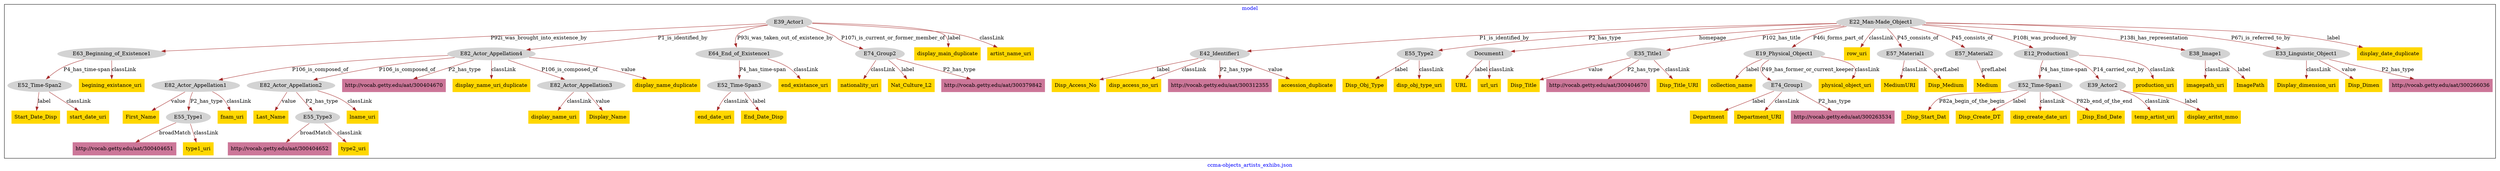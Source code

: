 digraph n0 {
fontcolor="blue"
remincross="true"
label="ccma-objects_artists_exhibs.json"
subgraph cluster {
label="model"
n2[style="filled",color="white",fillcolor="lightgray",label="E42_Identifier1"];
n3[shape="plaintext",style="filled",fillcolor="gold",label="Disp_Access_No"];
n4[style="filled",color="white",fillcolor="lightgray",label="E22_Man-Made_Object1"];
n5[style="filled",color="white",fillcolor="lightgray",label="E55_Type2"];
n6[style="filled",color="white",fillcolor="lightgray",label="E52_Time-Span3"];
n7[shape="plaintext",style="filled",fillcolor="gold",label="end_date_uri"];
n8[style="filled",color="white",fillcolor="lightgray",label="Document1"];
n9[shape="plaintext",style="filled",fillcolor="gold",label="URL"];
n10[style="filled",color="white",fillcolor="lightgray",label="E52_Time-Span2"];
n11[shape="plaintext",style="filled",fillcolor="gold",label="Start_Date_Disp"];
n12[shape="plaintext",style="filled",fillcolor="gold",label="disp_access_no_uri"];
n13[style="filled",color="white",fillcolor="lightgray",label="E82_Actor_Appellation1"];
n14[shape="plaintext",style="filled",fillcolor="gold",label="First_Name"];
n15[style="filled",color="white",fillcolor="lightgray",label="E82_Actor_Appellation2"];
n16[shape="plaintext",style="filled",fillcolor="gold",label="Last_Name"];
n17[style="filled",color="white",fillcolor="lightgray",label="E39_Actor1"];
n18[style="filled",color="white",fillcolor="lightgray",label="E63_Beginning_of_Existence1"];
n19[style="filled",color="white",fillcolor="lightgray",label="E82_Actor_Appellation4"];
n20[shape="plaintext",style="filled",fillcolor="#CC7799",label="http://vocab.getty.edu/aat/300404670"];
n21[style="filled",color="white",fillcolor="lightgray",label="E52_Time-Span1"];
n22[shape="plaintext",style="filled",fillcolor="gold",label="_Disp_Start_Dat"];
n23[style="filled",color="white",fillcolor="lightgray",label="E55_Type1"];
n24[shape="plaintext",style="filled",fillcolor="#CC7799",label="http://vocab.getty.edu/aat/300404651"];
n25[style="filled",color="white",fillcolor="lightgray",label="E55_Type3"];
n26[shape="plaintext",style="filled",fillcolor="#CC7799",label="http://vocab.getty.edu/aat/300404652"];
n27[shape="plaintext",style="filled",fillcolor="gold",label="display_name_uri_duplicate"];
n28[style="filled",color="white",fillcolor="lightgray",label="E82_Actor_Appellation3"];
n29[shape="plaintext",style="filled",fillcolor="gold",label="display_name_uri"];
n30[style="filled",color="white",fillcolor="lightgray",label="E64_End_of_Existence1"];
n31[shape="plaintext",style="filled",fillcolor="gold",label="end_existance_uri"];
n32[style="filled",color="white",fillcolor="lightgray",label="E74_Group2"];
n33[shape="plaintext",style="filled",fillcolor="gold",label="nationality_uri"];
n34[style="filled",color="white",fillcolor="lightgray",label="E35_Title1"];
n35[shape="plaintext",style="filled",fillcolor="gold",label="Disp_Title"];
n36[style="filled",color="white",fillcolor="lightgray",label="E19_Physical_Object1"];
n37[shape="plaintext",style="filled",fillcolor="gold",label="collection_name"];
n38[shape="plaintext",style="filled",fillcolor="#CC7799",label="http://vocab.getty.edu/aat/300404670"];
n39[shape="plaintext",style="filled",fillcolor="gold",label="Disp_Obj_Type"];
n40[shape="plaintext",style="filled",fillcolor="gold",label="row_uri"];
n41[shape="plaintext",style="filled",fillcolor="gold",label="type1_uri"];
n42[style="filled",color="white",fillcolor="lightgray",label="E57_Material1"];
n43[shape="plaintext",style="filled",fillcolor="gold",label="url_uri"];
n44[style="filled",color="white",fillcolor="lightgray",label="E57_Material2"];
n45[style="filled",color="white",fillcolor="lightgray",label="E12_Production1"];
n46[style="filled",color="white",fillcolor="lightgray",label="E39_Actor2"];
n47[shape="plaintext",style="filled",fillcolor="gold",label="End_Date_Disp"];
n48[shape="plaintext",style="filled",fillcolor="gold",label="temp_artist_uri"];
n49[shape="plaintext",style="filled",fillcolor="gold",label="lname_uri"];
n50[style="filled",color="white",fillcolor="lightgray",label="E38_Image1"];
n51[shape="plaintext",style="filled",fillcolor="gold",label="disp_obj_type_uri"];
n52[shape="plaintext",style="filled",fillcolor="gold",label="imagepath_uri"];
n53[shape="plaintext",style="filled",fillcolor="gold",label="Nat_Culture_L2"];
n54[shape="plaintext",style="filled",fillcolor="gold",label="type2_uri"];
n55[shape="plaintext",style="filled",fillcolor="gold",label="Medium"];
n56[style="filled",color="white",fillcolor="lightgray",label="E74_Group1"];
n57[shape="plaintext",style="filled",fillcolor="gold",label="Department"];
n58[shape="plaintext",style="filled",fillcolor="gold",label="ImagePath"];
n59[shape="plaintext",style="filled",fillcolor="gold",label="Department_URI"];
n60[shape="plaintext",style="filled",fillcolor="gold",label="MediumURI"];
n61[shape="plaintext",style="filled",fillcolor="gold",label="display_main_duplicate"];
n62[shape="plaintext",style="filled",fillcolor="gold",label="fnam_uri"];
n63[shape="plaintext",style="filled",fillcolor="gold",label="Disp_Medium"];
n64[shape="plaintext",style="filled",fillcolor="gold",label="physical_object_uri"];
n65[shape="plaintext",style="filled",fillcolor="gold",label="artist_name_uri"];
n66[shape="plaintext",style="filled",fillcolor="#CC7799",label="http://vocab.getty.edu/aat/300379842"];
n67[shape="plaintext",style="filled",fillcolor="gold",label="display_name_duplicate"];
n68[style="filled",color="white",fillcolor="lightgray",label="E33_Linguistic_Object1"];
n69[shape="plaintext",style="filled",fillcolor="gold",label="Display_dimension_uri"];
n70[shape="plaintext",style="filled",fillcolor="gold",label="Disp_Create_DT"];
n71[shape="plaintext",style="filled",fillcolor="gold",label="start_date_uri"];
n72[shape="plaintext",style="filled",fillcolor="gold",label="production_uri"];
n73[shape="plaintext",style="filled",fillcolor="#CC7799",label="http://vocab.getty.edu/aat/300263534"];
n74[shape="plaintext",style="filled",fillcolor="gold",label="disp_create_date_uri"];
n75[shape="plaintext",style="filled",fillcolor="gold",label="display_aritst_mmo"];
n76[shape="plaintext",style="filled",fillcolor="gold",label="Disp_Dimen"];
n77[shape="plaintext",style="filled",fillcolor="gold",label="Display_Name"];
n78[shape="plaintext",style="filled",fillcolor="gold",label="Disp_Title_URI"];
n79[shape="plaintext",style="filled",fillcolor="gold",label="display_date_duplicate"];
n80[shape="plaintext",style="filled",fillcolor="#CC7799",label="http://vocab.getty.edu/aat/300312355"];
n81[shape="plaintext",style="filled",fillcolor="gold",label="accession_duplicate"];
n82[shape="plaintext",style="filled",fillcolor="gold",label="begining_existance_uri"];
n83[shape="plaintext",style="filled",fillcolor="#CC7799",label="http://vocab.getty.edu/aat/300266036"];
n84[shape="plaintext",style="filled",fillcolor="gold",label="_Disp_End_Date"];
}
n2 -> n3[color="brown",fontcolor="black",label="label"]
n4 -> n5[color="brown",fontcolor="black",label="P2_has_type"]
n6 -> n7[color="brown",fontcolor="black",label="classLink"]
n8 -> n9[color="brown",fontcolor="black",label="label"]
n10 -> n11[color="brown",fontcolor="black",label="label"]
n2 -> n12[color="brown",fontcolor="black",label="classLink"]
n13 -> n14[color="brown",fontcolor="black",label="value"]
n15 -> n16[color="brown",fontcolor="black",label="value"]
n17 -> n18[color="brown",fontcolor="black",label="P92i_was_brought_into_existence_by"]
n19 -> n20[color="brown",fontcolor="black",label="P2_has_type"]
n21 -> n22[color="brown",fontcolor="black",label="P82a_begin_of_the_begin"]
n23 -> n24[color="brown",fontcolor="black",label="broadMatch"]
n25 -> n26[color="brown",fontcolor="black",label="broadMatch"]
n19 -> n27[color="brown",fontcolor="black",label="classLink"]
n17 -> n19[color="brown",fontcolor="black",label="P1_is_identified_by"]
n28 -> n29[color="brown",fontcolor="black",label="classLink"]
n15 -> n25[color="brown",fontcolor="black",label="P2_has_type"]
n30 -> n31[color="brown",fontcolor="black",label="classLink"]
n32 -> n33[color="brown",fontcolor="black",label="classLink"]
n34 -> n35[color="brown",fontcolor="black",label="value"]
n36 -> n37[color="brown",fontcolor="black",label="label"]
n34 -> n38[color="brown",fontcolor="black",label="P2_has_type"]
n5 -> n39[color="brown",fontcolor="black",label="label"]
n4 -> n40[color="brown",fontcolor="black",label="classLink"]
n23 -> n41[color="brown",fontcolor="black",label="classLink"]
n4 -> n42[color="brown",fontcolor="black",label="P45_consists_of"]
n8 -> n43[color="brown",fontcolor="black",label="classLink"]
n4 -> n44[color="brown",fontcolor="black",label="P45_consists_of"]
n30 -> n6[color="brown",fontcolor="black",label="P4_has_time-span"]
n45 -> n46[color="brown",fontcolor="black",label="P14_carried_out_by"]
n6 -> n47[color="brown",fontcolor="black",label="label"]
n46 -> n48[color="brown",fontcolor="black",label="classLink"]
n15 -> n49[color="brown",fontcolor="black",label="classLink"]
n4 -> n50[color="brown",fontcolor="black",label="P138i_has_representation"]
n5 -> n51[color="brown",fontcolor="black",label="classLink"]
n50 -> n52[color="brown",fontcolor="black",label="classLink"]
n32 -> n53[color="brown",fontcolor="black",label="label"]
n25 -> n54[color="brown",fontcolor="black",label="classLink"]
n13 -> n23[color="brown",fontcolor="black",label="P2_has_type"]
n4 -> n45[color="brown",fontcolor="black",label="P108i_was_produced_by"]
n44 -> n55[color="brown",fontcolor="black",label="prefLabel"]
n56 -> n57[color="brown",fontcolor="black",label="label"]
n4 -> n2[color="brown",fontcolor="black",label="P1_is_identified_by"]
n50 -> n58[color="brown",fontcolor="black",label="label"]
n56 -> n59[color="brown",fontcolor="black",label="classLink"]
n42 -> n60[color="brown",fontcolor="black",label="classLink"]
n17 -> n61[color="brown",fontcolor="black",label="label"]
n13 -> n62[color="brown",fontcolor="black",label="classLink"]
n19 -> n13[color="brown",fontcolor="black",label="P106_is_composed_of"]
n42 -> n63[color="brown",fontcolor="black",label="prefLabel"]
n19 -> n28[color="brown",fontcolor="black",label="P106_is_composed_of"]
n19 -> n15[color="brown",fontcolor="black",label="P106_is_composed_of"]
n18 -> n10[color="brown",fontcolor="black",label="P4_has_time-span"]
n36 -> n64[color="brown",fontcolor="black",label="classLink"]
n17 -> n65[color="brown",fontcolor="black",label="classLink"]
n32 -> n66[color="brown",fontcolor="black",label="P2_has_type"]
n36 -> n56[color="brown",fontcolor="black",label="P49_has_former_or_current_keeper"]
n4 -> n8[color="brown",fontcolor="black",label="homepage"]
n17 -> n30[color="brown",fontcolor="black",label="P93i_was_taken_out_of_existence_by"]
n45 -> n21[color="brown",fontcolor="black",label="P4_has_time-span"]
n19 -> n67[color="brown",fontcolor="black",label="value"]
n17 -> n32[color="brown",fontcolor="black",label="P107i_is_current_or_former_member_of"]
n68 -> n69[color="brown",fontcolor="black",label="classLink"]
n21 -> n70[color="brown",fontcolor="black",label="label"]
n10 -> n71[color="brown",fontcolor="black",label="classLink"]
n4 -> n34[color="brown",fontcolor="black",label="P102_has_title"]
n4 -> n36[color="brown",fontcolor="black",label="P46i_forms_part_of"]
n45 -> n72[color="brown",fontcolor="black",label="classLink"]
n56 -> n73[color="brown",fontcolor="black",label="P2_has_type"]
n4 -> n68[color="brown",fontcolor="black",label="P67i_is_referred_to_by"]
n21 -> n74[color="brown",fontcolor="black",label="classLink"]
n46 -> n75[color="brown",fontcolor="black",label="label"]
n68 -> n76[color="brown",fontcolor="black",label="value"]
n28 -> n77[color="brown",fontcolor="black",label="value"]
n34 -> n78[color="brown",fontcolor="black",label="classLink"]
n4 -> n79[color="brown",fontcolor="black",label="label"]
n2 -> n80[color="brown",fontcolor="black",label="P2_has_type"]
n2 -> n81[color="brown",fontcolor="black",label="value"]
n18 -> n82[color="brown",fontcolor="black",label="classLink"]
n68 -> n83[color="brown",fontcolor="black",label="P2_has_type"]
n21 -> n84[color="brown",fontcolor="black",label="P82b_end_of_the_end"]
}
